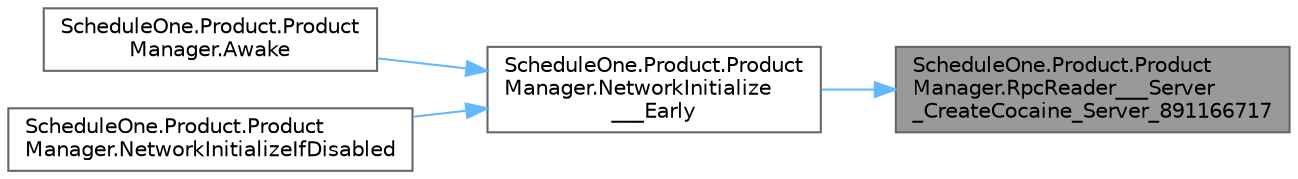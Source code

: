 digraph "ScheduleOne.Product.ProductManager.RpcReader___Server_CreateCocaine_Server_891166717"
{
 // LATEX_PDF_SIZE
  bgcolor="transparent";
  edge [fontname=Helvetica,fontsize=10,labelfontname=Helvetica,labelfontsize=10];
  node [fontname=Helvetica,fontsize=10,shape=box,height=0.2,width=0.4];
  rankdir="RL";
  Node1 [id="Node000001",label="ScheduleOne.Product.Product\lManager.RpcReader___Server\l_CreateCocaine_Server_891166717",height=0.2,width=0.4,color="gray40", fillcolor="grey60", style="filled", fontcolor="black",tooltip=" "];
  Node1 -> Node2 [id="edge1_Node000001_Node000002",dir="back",color="steelblue1",style="solid",tooltip=" "];
  Node2 [id="Node000002",label="ScheduleOne.Product.Product\lManager.NetworkInitialize\l___Early",height=0.2,width=0.4,color="grey40", fillcolor="white", style="filled",URL="$class_schedule_one_1_1_product_1_1_product_manager.html#abae6d9c12b99c2a52bcbea8dae381ebe",tooltip=" "];
  Node2 -> Node3 [id="edge2_Node000002_Node000003",dir="back",color="steelblue1",style="solid",tooltip=" "];
  Node3 [id="Node000003",label="ScheduleOne.Product.Product\lManager.Awake",height=0.2,width=0.4,color="grey40", fillcolor="white", style="filled",URL="$class_schedule_one_1_1_product_1_1_product_manager.html#aeb5d4c7c493c6dd3204d774ec47d1278",tooltip=" "];
  Node2 -> Node4 [id="edge3_Node000002_Node000004",dir="back",color="steelblue1",style="solid",tooltip=" "];
  Node4 [id="Node000004",label="ScheduleOne.Product.Product\lManager.NetworkInitializeIfDisabled",height=0.2,width=0.4,color="grey40", fillcolor="white", style="filled",URL="$class_schedule_one_1_1_product_1_1_product_manager.html#a86b0ebc88508ec267226a717914721da",tooltip=" "];
}
